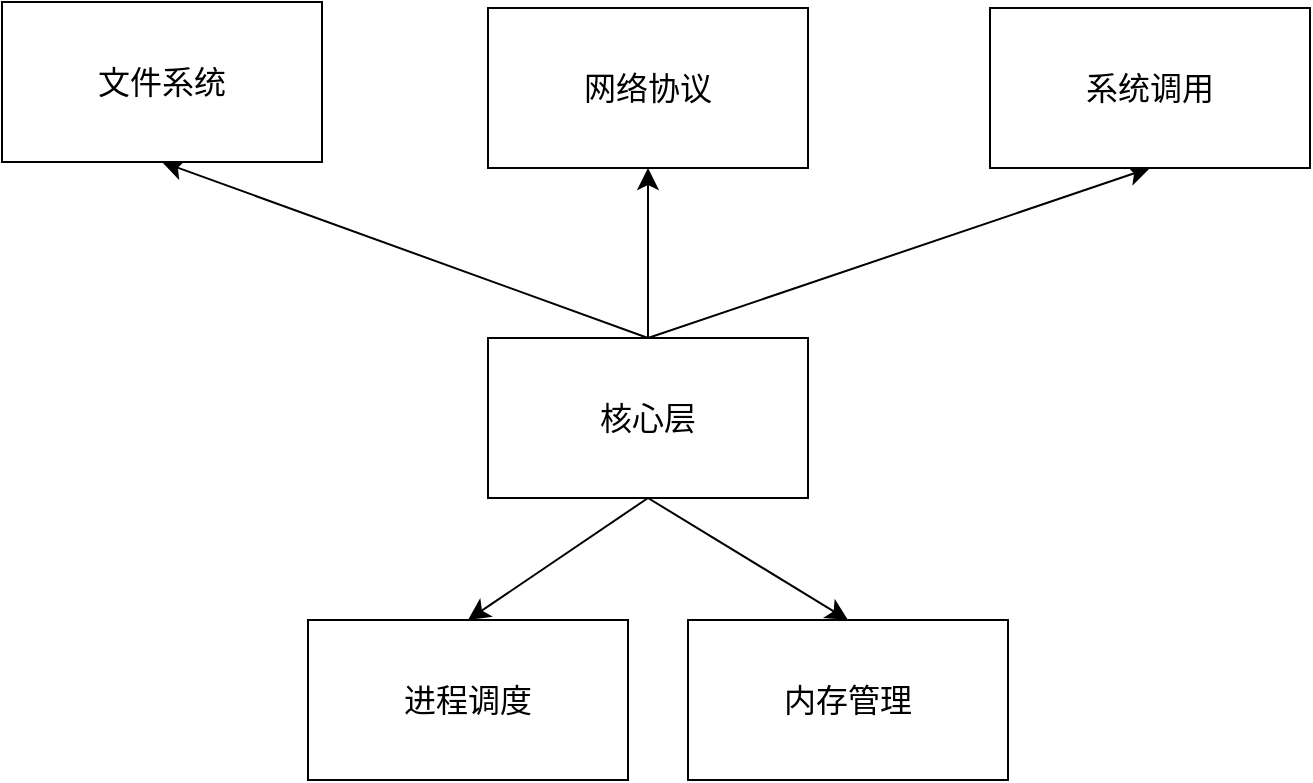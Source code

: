 <mxfile version="24.5.4" type="github">
  <diagram name="Page-1" id="XgHH5iB16RqMey-UYk8Y">
    <mxGraphModel dx="1114" dy="1236" grid="0" gridSize="10" guides="1" tooltips="1" connect="1" arrows="1" fold="1" page="0" pageScale="1" pageWidth="850" pageHeight="1100" math="0" shadow="0">
      <root>
        <mxCell id="0" />
        <mxCell id="1" parent="0" />
        <mxCell id="DkUKVsYqZY3gQM_2FZ5W-17" style="edgeStyle=none;curved=1;rounded=0;orthogonalLoop=1;jettySize=auto;html=1;exitX=0.5;exitY=1;exitDx=0;exitDy=0;entryX=0.5;entryY=0;entryDx=0;entryDy=0;fontSize=12;startSize=8;endSize=8;" edge="1" parent="1" source="DkUKVsYqZY3gQM_2FZ5W-2" target="DkUKVsYqZY3gQM_2FZ5W-7">
          <mxGeometry relative="1" as="geometry" />
        </mxCell>
        <mxCell id="DkUKVsYqZY3gQM_2FZ5W-18" style="edgeStyle=none;curved=1;rounded=0;orthogonalLoop=1;jettySize=auto;html=1;exitX=0.5;exitY=0;exitDx=0;exitDy=0;entryX=0.5;entryY=1;entryDx=0;entryDy=0;fontSize=12;startSize=8;endSize=8;" edge="1" parent="1" source="DkUKVsYqZY3gQM_2FZ5W-2" target="DkUKVsYqZY3gQM_2FZ5W-11">
          <mxGeometry relative="1" as="geometry" />
        </mxCell>
        <mxCell id="DkUKVsYqZY3gQM_2FZ5W-19" style="edgeStyle=none;curved=1;rounded=0;orthogonalLoop=1;jettySize=auto;html=1;exitX=0.5;exitY=0;exitDx=0;exitDy=0;entryX=0.5;entryY=1;entryDx=0;entryDy=0;fontSize=12;startSize=8;endSize=8;" edge="1" parent="1" source="DkUKVsYqZY3gQM_2FZ5W-2" target="DkUKVsYqZY3gQM_2FZ5W-13">
          <mxGeometry relative="1" as="geometry" />
        </mxCell>
        <mxCell id="DkUKVsYqZY3gQM_2FZ5W-2" value="" style="rounded=0;whiteSpace=wrap;html=1;" vertex="1" parent="1">
          <mxGeometry x="70" y="-47" width="160" height="80" as="geometry" />
        </mxCell>
        <mxCell id="DkUKVsYqZY3gQM_2FZ5W-16" style="edgeStyle=none;curved=1;rounded=0;orthogonalLoop=1;jettySize=auto;html=1;entryX=0.5;entryY=0;entryDx=0;entryDy=0;fontSize=12;startSize=8;endSize=8;exitX=0.5;exitY=1;exitDx=0;exitDy=0;" edge="1" parent="1" source="DkUKVsYqZY3gQM_2FZ5W-2" target="DkUKVsYqZY3gQM_2FZ5W-5">
          <mxGeometry relative="1" as="geometry" />
        </mxCell>
        <mxCell id="DkUKVsYqZY3gQM_2FZ5W-20" style="edgeStyle=none;curved=1;rounded=0;orthogonalLoop=1;jettySize=auto;html=1;entryX=0.5;entryY=1;entryDx=0;entryDy=0;fontSize=12;startSize=8;endSize=8;exitX=0.5;exitY=0;exitDx=0;exitDy=0;" edge="1" parent="1" source="DkUKVsYqZY3gQM_2FZ5W-2" target="DkUKVsYqZY3gQM_2FZ5W-9">
          <mxGeometry relative="1" as="geometry" />
        </mxCell>
        <mxCell id="DkUKVsYqZY3gQM_2FZ5W-3" value="核心层" style="text;strokeColor=none;fillColor=none;html=1;align=center;verticalAlign=middle;whiteSpace=wrap;rounded=0;fontSize=16;" vertex="1" parent="1">
          <mxGeometry x="108" y="-29.5" width="84" height="45" as="geometry" />
        </mxCell>
        <mxCell id="DkUKVsYqZY3gQM_2FZ5W-5" value="" style="rounded=0;whiteSpace=wrap;html=1;" vertex="1" parent="1">
          <mxGeometry x="-20" y="94" width="160" height="80" as="geometry" />
        </mxCell>
        <mxCell id="DkUKVsYqZY3gQM_2FZ5W-6" value="进程调度" style="text;strokeColor=none;fillColor=none;html=1;align=center;verticalAlign=middle;whiteSpace=wrap;rounded=0;fontSize=16;" vertex="1" parent="1">
          <mxGeometry x="18" y="111.5" width="84" height="45" as="geometry" />
        </mxCell>
        <mxCell id="DkUKVsYqZY3gQM_2FZ5W-7" value="" style="rounded=0;whiteSpace=wrap;html=1;" vertex="1" parent="1">
          <mxGeometry x="170" y="94" width="160" height="80" as="geometry" />
        </mxCell>
        <mxCell id="DkUKVsYqZY3gQM_2FZ5W-8" value="内存管理" style="text;strokeColor=none;fillColor=none;html=1;align=center;verticalAlign=middle;whiteSpace=wrap;rounded=0;fontSize=16;" vertex="1" parent="1">
          <mxGeometry x="208" y="111.5" width="84" height="45" as="geometry" />
        </mxCell>
        <mxCell id="DkUKVsYqZY3gQM_2FZ5W-9" value="" style="rounded=0;whiteSpace=wrap;html=1;" vertex="1" parent="1">
          <mxGeometry x="-173" y="-215" width="160" height="80" as="geometry" />
        </mxCell>
        <mxCell id="DkUKVsYqZY3gQM_2FZ5W-10" value="文件系统" style="text;strokeColor=none;fillColor=none;html=1;align=center;verticalAlign=middle;whiteSpace=wrap;rounded=0;fontSize=16;" vertex="1" parent="1">
          <mxGeometry x="-135" y="-197.5" width="84" height="45" as="geometry" />
        </mxCell>
        <mxCell id="DkUKVsYqZY3gQM_2FZ5W-11" value="" style="rounded=0;whiteSpace=wrap;html=1;" vertex="1" parent="1">
          <mxGeometry x="70" y="-212" width="160" height="80" as="geometry" />
        </mxCell>
        <mxCell id="DkUKVsYqZY3gQM_2FZ5W-12" value="网络协议" style="text;strokeColor=none;fillColor=none;html=1;align=center;verticalAlign=middle;whiteSpace=wrap;rounded=0;fontSize=16;" vertex="1" parent="1">
          <mxGeometry x="108" y="-194.5" width="84" height="45" as="geometry" />
        </mxCell>
        <mxCell id="DkUKVsYqZY3gQM_2FZ5W-13" value="" style="rounded=0;whiteSpace=wrap;html=1;" vertex="1" parent="1">
          <mxGeometry x="321" y="-212" width="160" height="80" as="geometry" />
        </mxCell>
        <mxCell id="DkUKVsYqZY3gQM_2FZ5W-14" value="系统调用" style="text;strokeColor=none;fillColor=none;html=1;align=center;verticalAlign=middle;whiteSpace=wrap;rounded=0;fontSize=16;" vertex="1" parent="1">
          <mxGeometry x="359" y="-194.5" width="84" height="45" as="geometry" />
        </mxCell>
      </root>
    </mxGraphModel>
  </diagram>
</mxfile>
